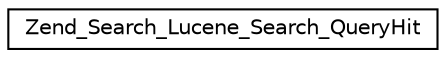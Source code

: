 digraph G
{
  edge [fontname="Helvetica",fontsize="10",labelfontname="Helvetica",labelfontsize="10"];
  node [fontname="Helvetica",fontsize="10",shape=record];
  rankdir="LR";
  Node1 [label="Zend_Search_Lucene_Search_QueryHit",height=0.2,width=0.4,color="black", fillcolor="white", style="filled",URL="$class_zend___search___lucene___search___query_hit.html"];
}
